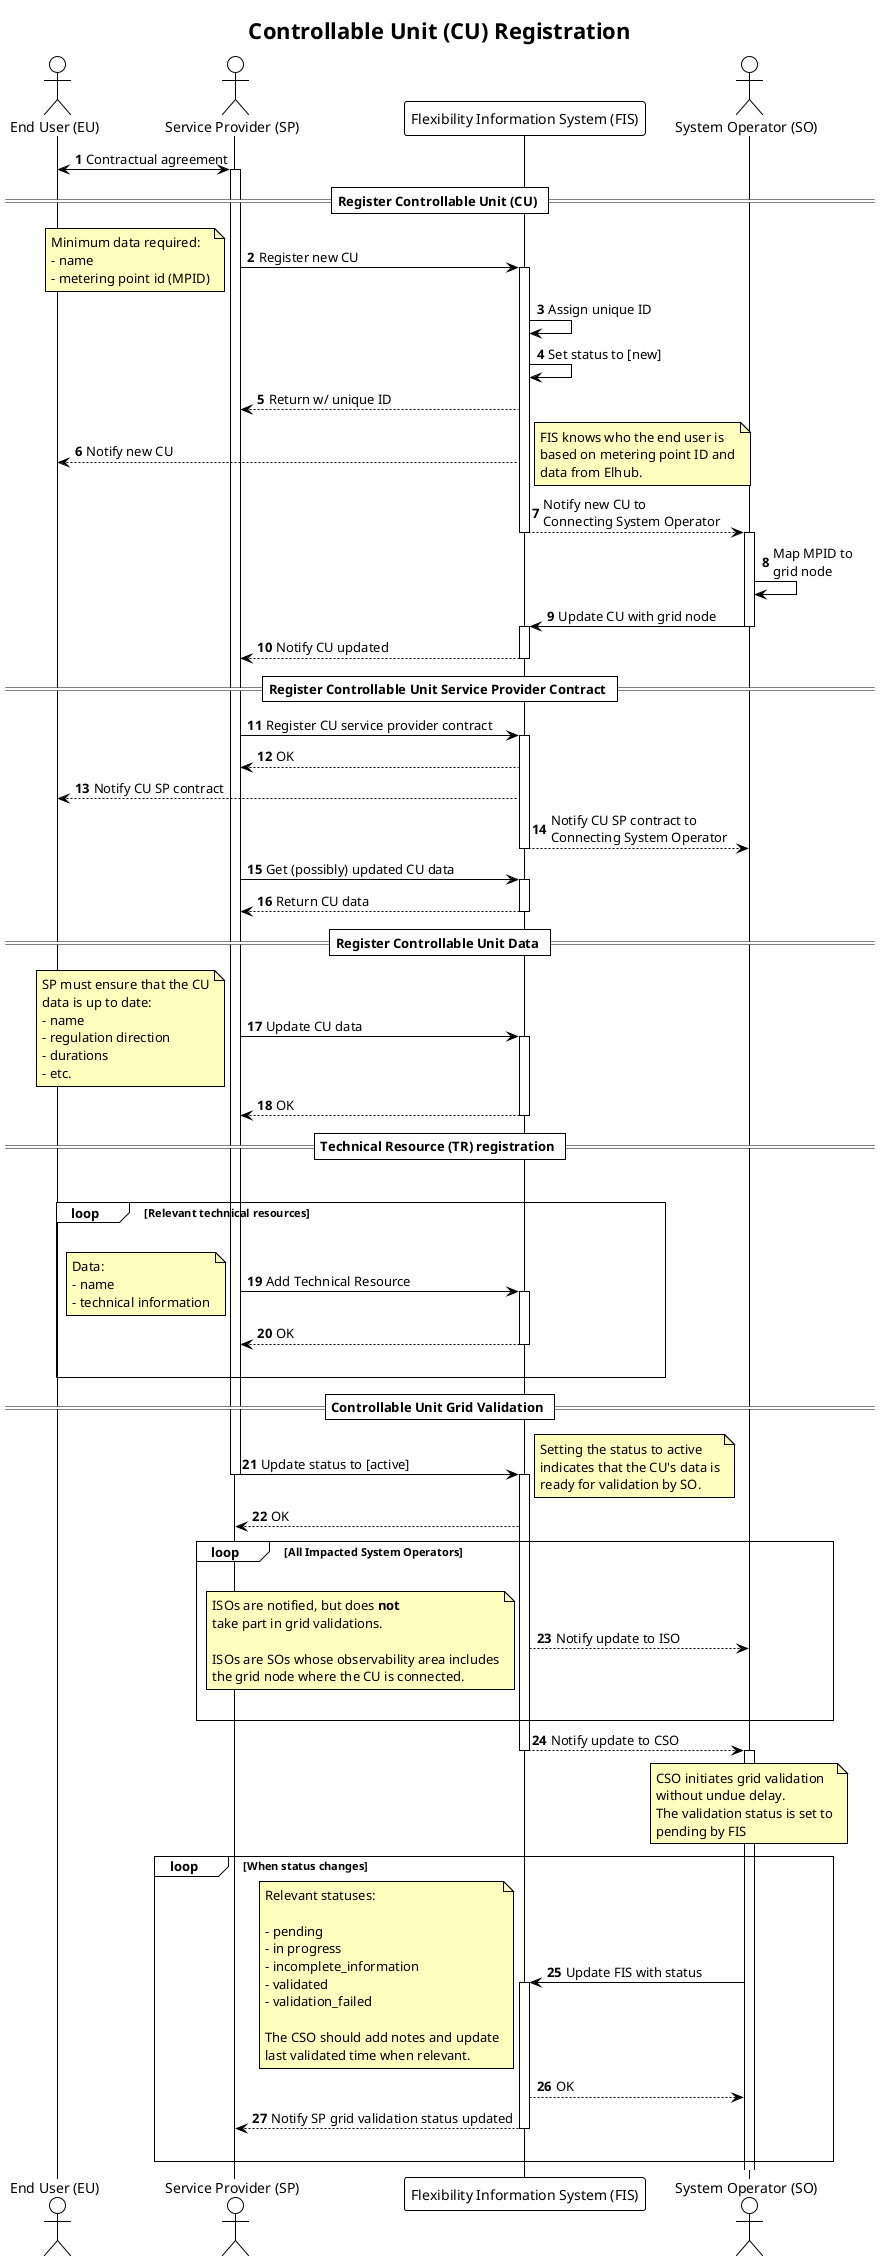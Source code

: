 @startuml controllable_unit_registration
!theme plain

title Controllable Unit (CU) Registration

autonumber
skinparam note {
    BackgroundColor #FFFFBD
}

actor "End User (EU)" AS EU
actor "Service Provider (SP)" as SP
participant "Flexibility Information System (FIS)" as FIS
actor "System Operator (SO)" as SO

EU <-> SP: Contractual agreement
activate SP

== Register Controllable Unit (CU) ==

SP -> FIS: Register new CU
note left
    Minimum data required:
    - name
    - metering point id (MPID)
end note

activate FIS
FIS -> FIS: Assign unique ID
FIS -> FIS: Set status to [new]
FIS --> SP: Return w/ unique ID
FIS --> EU : Notify new CU
note right
    FIS knows who the end user is
    based on metering point ID and
    data from Elhub.
end note
FIS --> SO: Notify new CU to\nConnecting System Operator
deactivate FIS

activate SO
SO -> SO: Map MPID to\ngrid node
SO -> FIS: Update CU with grid node
deactivate SO
activate FIS
FIS --> SP: Notify CU updated
deactivate FIS

== Register Controllable Unit Service Provider Contract ==

SP -> FIS: Register CU service provider contract
activate FIS
FIS --> SP: OK
FIS --> EU : Notify CU SP contract
FIS --> SO: Notify CU SP contract to\nConnecting System Operator
deactivate FIS

SP -> FIS: Get (possibly) updated CU data
activate FIS
FIS --> SP: Return CU data
deactivate FIS

== Register Controllable Unit Data ==

SP -> FIS: Update CU data
note left
    SP must ensure that the CU
    data is up to date:
    - name
    - regulation direction
    - durations
    - etc.
end note
activate FIS
FIS --> SP: OK
deactivate FIS

== Technical Resource (TR) registration ==

'There is no reference to technical resource in the ACER document
'but ref to existing definitions ‘demand unit’ means an indivisible set of installations containing equipment which can be actively controlled by a demand facility
'owner or by a CDSO, either individually or commonly as part of demand agregation through a third party to provide demand response services
'to relevant system operators and relevant TSOs  or is a V1G electric vehicle and associated V1G electric vehicle supply equipment,
'power-to-gas demand unit or heat-pump.

loop For each relevant TR of the CU

loop Relevant technical resources
    |||
    SP -> FIS: Add Technical Resource
    note left
        Data:
        - name
        - technical information
    end note
    activate FIS
    FIS --> SP: OK
    deactivate FIS
    |||
end

== Controllable Unit Grid Validation ==

SP -> FIS: Update status to [active]
deactivate SP
activate FIS
note right
    Setting the status to active
    indicates that the CU's data is
    ready for validation by SO.
end note
FIS --> SP: OK

loop All Impacted System Operators
    |||
    FIS --> SO: Notify update to ISO
    note left
        ISOs are notified, but does <b>not</b>
        take part in grid validations.

        ISOs are SOs whose observability area includes
        the grid node where the CU is connected.
    end note
    |||
end

FIS --> SO: Notify update to CSO
deactivate FIS
activate SO

note over SO
    CSO initiates grid validation
    without undue delay.
    The validation status is set to
    pending by FIS
end note
loop When status changes
    SO -> FIS: Update FIS with status
    note left
        Relevant statuses:

        - pending
        - in progress
        - incomplete_information
        - validated
        - validation_failed

        The CSO should add notes and update
        last validated time when relevant.
    end note
    activate FIS
    FIS --> SO: OK
    FIS --> SP: Notify SP grid validation status updated
    deactivate FIS
    |||
end


@enduml
